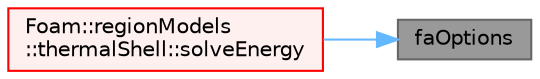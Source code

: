 digraph "faOptions"
{
 // LATEX_PDF_SIZE
  bgcolor="transparent";
  edge [fontname=Helvetica,fontsize=10,labelfontname=Helvetica,labelfontsize=10];
  node [fontname=Helvetica,fontsize=10,shape=box,height=0.2,width=0.4];
  rankdir="RL";
  Node1 [id="Node000001",label="faOptions",height=0.2,width=0.4,color="gray40", fillcolor="grey60", style="filled", fontcolor="black",tooltip=" "];
  Node1 -> Node2 [id="edge1_Node000001_Node000002",dir="back",color="steelblue1",style="solid",tooltip=" "];
  Node2 [id="Node000002",label="Foam::regionModels\l::thermalShell::solveEnergy",height=0.2,width=0.4,color="red", fillcolor="#FFF0F0", style="filled",URL="$classFoam_1_1regionModels_1_1thermalShell.html#a533e6e7fb2c00cd976a89d545355000c",tooltip=" "];
}
